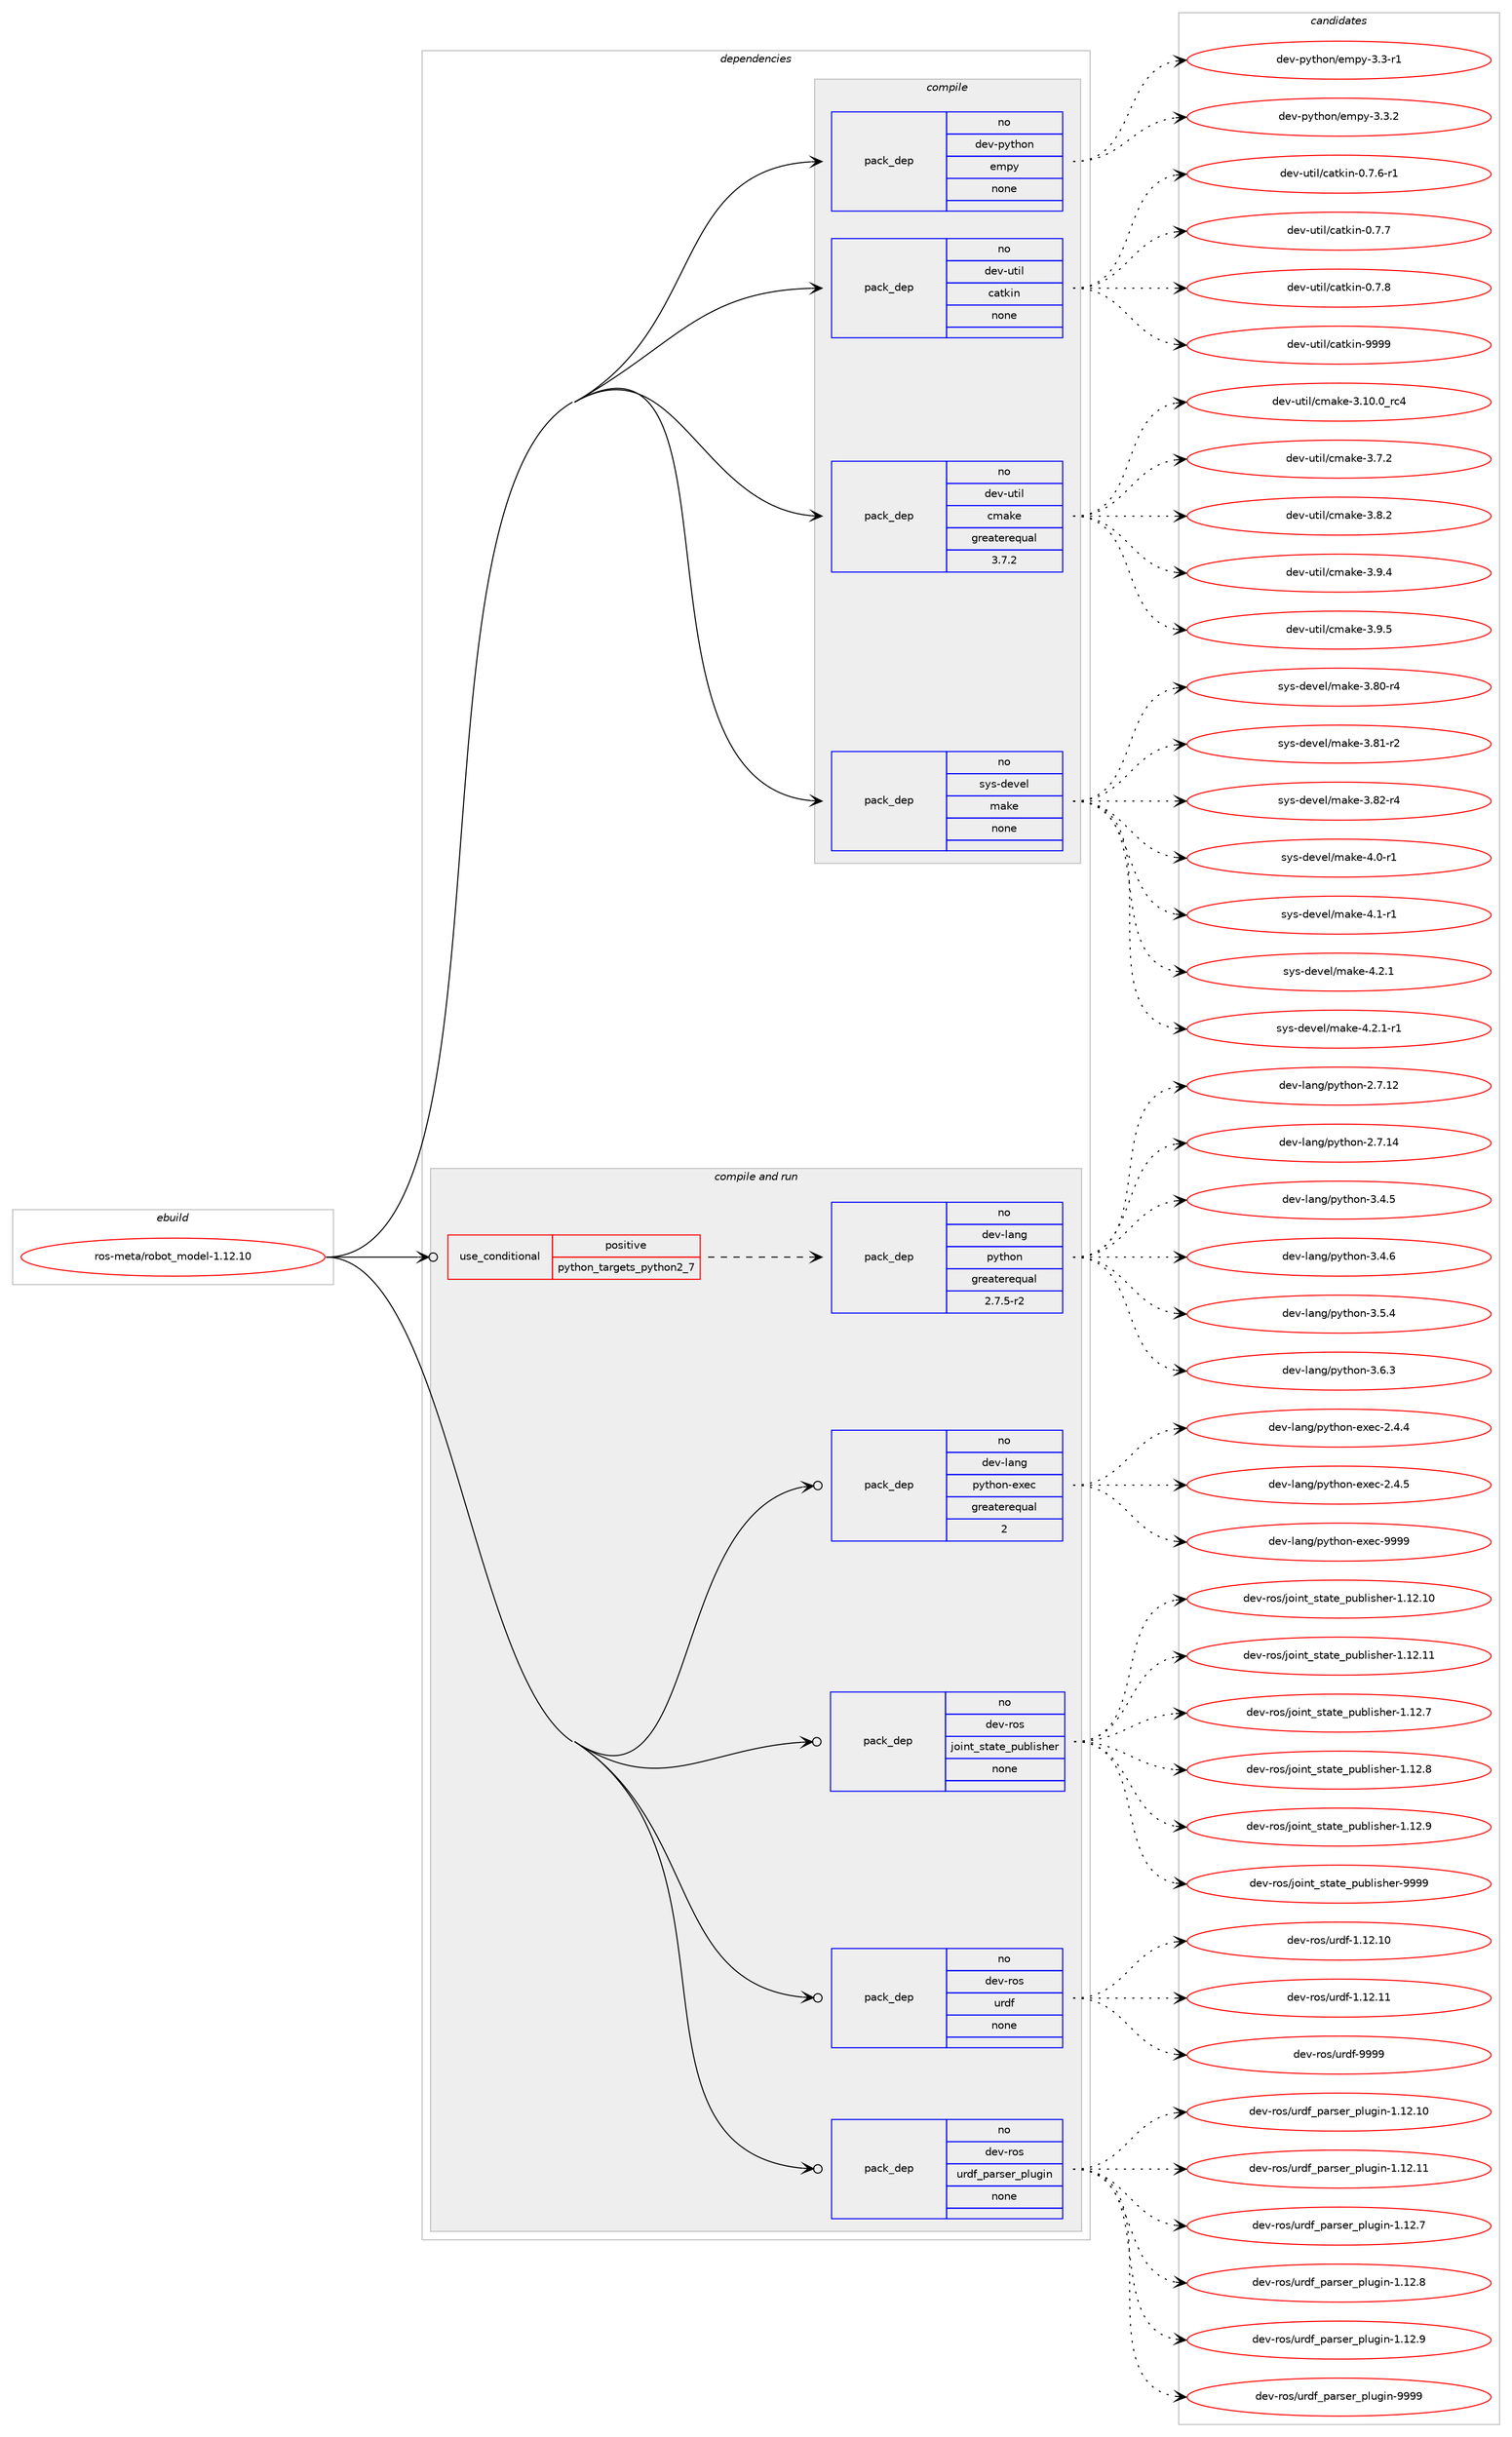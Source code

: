 digraph prolog {

# *************
# Graph options
# *************

newrank=true;
concentrate=true;
compound=true;
graph [rankdir=LR,fontname=Helvetica,fontsize=10,ranksep=1.5];#, ranksep=2.5, nodesep=0.2];
edge  [arrowhead=vee];
node  [fontname=Helvetica,fontsize=10];

# **********
# The ebuild
# **********

subgraph cluster_leftcol {
color=gray;
rank=same;
label=<<i>ebuild</i>>;
id [label="ros-meta/robot_model-1.12.10", color=red, width=4, href="../ros-meta/robot_model-1.12.10.svg"];
}

# ****************
# The dependencies
# ****************

subgraph cluster_midcol {
color=gray;
label=<<i>dependencies</i>>;
subgraph cluster_compile {
fillcolor="#eeeeee";
style=filled;
label=<<i>compile</i>>;
subgraph pack325605 {
dependency442291 [label=<<TABLE BORDER="0" CELLBORDER="1" CELLSPACING="0" CELLPADDING="4" WIDTH="220"><TR><TD ROWSPAN="6" CELLPADDING="30">pack_dep</TD></TR><TR><TD WIDTH="110">no</TD></TR><TR><TD>dev-python</TD></TR><TR><TD>empy</TD></TR><TR><TD>none</TD></TR><TR><TD></TD></TR></TABLE>>, shape=none, color=blue];
}
id:e -> dependency442291:w [weight=20,style="solid",arrowhead="vee"];
subgraph pack325606 {
dependency442292 [label=<<TABLE BORDER="0" CELLBORDER="1" CELLSPACING="0" CELLPADDING="4" WIDTH="220"><TR><TD ROWSPAN="6" CELLPADDING="30">pack_dep</TD></TR><TR><TD WIDTH="110">no</TD></TR><TR><TD>dev-util</TD></TR><TR><TD>catkin</TD></TR><TR><TD>none</TD></TR><TR><TD></TD></TR></TABLE>>, shape=none, color=blue];
}
id:e -> dependency442292:w [weight=20,style="solid",arrowhead="vee"];
subgraph pack325607 {
dependency442293 [label=<<TABLE BORDER="0" CELLBORDER="1" CELLSPACING="0" CELLPADDING="4" WIDTH="220"><TR><TD ROWSPAN="6" CELLPADDING="30">pack_dep</TD></TR><TR><TD WIDTH="110">no</TD></TR><TR><TD>dev-util</TD></TR><TR><TD>cmake</TD></TR><TR><TD>greaterequal</TD></TR><TR><TD>3.7.2</TD></TR></TABLE>>, shape=none, color=blue];
}
id:e -> dependency442293:w [weight=20,style="solid",arrowhead="vee"];
subgraph pack325608 {
dependency442294 [label=<<TABLE BORDER="0" CELLBORDER="1" CELLSPACING="0" CELLPADDING="4" WIDTH="220"><TR><TD ROWSPAN="6" CELLPADDING="30">pack_dep</TD></TR><TR><TD WIDTH="110">no</TD></TR><TR><TD>sys-devel</TD></TR><TR><TD>make</TD></TR><TR><TD>none</TD></TR><TR><TD></TD></TR></TABLE>>, shape=none, color=blue];
}
id:e -> dependency442294:w [weight=20,style="solid",arrowhead="vee"];
}
subgraph cluster_compileandrun {
fillcolor="#eeeeee";
style=filled;
label=<<i>compile and run</i>>;
subgraph cond109037 {
dependency442295 [label=<<TABLE BORDER="0" CELLBORDER="1" CELLSPACING="0" CELLPADDING="4"><TR><TD ROWSPAN="3" CELLPADDING="10">use_conditional</TD></TR><TR><TD>positive</TD></TR><TR><TD>python_targets_python2_7</TD></TR></TABLE>>, shape=none, color=red];
subgraph pack325609 {
dependency442296 [label=<<TABLE BORDER="0" CELLBORDER="1" CELLSPACING="0" CELLPADDING="4" WIDTH="220"><TR><TD ROWSPAN="6" CELLPADDING="30">pack_dep</TD></TR><TR><TD WIDTH="110">no</TD></TR><TR><TD>dev-lang</TD></TR><TR><TD>python</TD></TR><TR><TD>greaterequal</TD></TR><TR><TD>2.7.5-r2</TD></TR></TABLE>>, shape=none, color=blue];
}
dependency442295:e -> dependency442296:w [weight=20,style="dashed",arrowhead="vee"];
}
id:e -> dependency442295:w [weight=20,style="solid",arrowhead="odotvee"];
subgraph pack325610 {
dependency442297 [label=<<TABLE BORDER="0" CELLBORDER="1" CELLSPACING="0" CELLPADDING="4" WIDTH="220"><TR><TD ROWSPAN="6" CELLPADDING="30">pack_dep</TD></TR><TR><TD WIDTH="110">no</TD></TR><TR><TD>dev-lang</TD></TR><TR><TD>python-exec</TD></TR><TR><TD>greaterequal</TD></TR><TR><TD>2</TD></TR></TABLE>>, shape=none, color=blue];
}
id:e -> dependency442297:w [weight=20,style="solid",arrowhead="odotvee"];
subgraph pack325611 {
dependency442298 [label=<<TABLE BORDER="0" CELLBORDER="1" CELLSPACING="0" CELLPADDING="4" WIDTH="220"><TR><TD ROWSPAN="6" CELLPADDING="30">pack_dep</TD></TR><TR><TD WIDTH="110">no</TD></TR><TR><TD>dev-ros</TD></TR><TR><TD>joint_state_publisher</TD></TR><TR><TD>none</TD></TR><TR><TD></TD></TR></TABLE>>, shape=none, color=blue];
}
id:e -> dependency442298:w [weight=20,style="solid",arrowhead="odotvee"];
subgraph pack325612 {
dependency442299 [label=<<TABLE BORDER="0" CELLBORDER="1" CELLSPACING="0" CELLPADDING="4" WIDTH="220"><TR><TD ROWSPAN="6" CELLPADDING="30">pack_dep</TD></TR><TR><TD WIDTH="110">no</TD></TR><TR><TD>dev-ros</TD></TR><TR><TD>urdf</TD></TR><TR><TD>none</TD></TR><TR><TD></TD></TR></TABLE>>, shape=none, color=blue];
}
id:e -> dependency442299:w [weight=20,style="solid",arrowhead="odotvee"];
subgraph pack325613 {
dependency442300 [label=<<TABLE BORDER="0" CELLBORDER="1" CELLSPACING="0" CELLPADDING="4" WIDTH="220"><TR><TD ROWSPAN="6" CELLPADDING="30">pack_dep</TD></TR><TR><TD WIDTH="110">no</TD></TR><TR><TD>dev-ros</TD></TR><TR><TD>urdf_parser_plugin</TD></TR><TR><TD>none</TD></TR><TR><TD></TD></TR></TABLE>>, shape=none, color=blue];
}
id:e -> dependency442300:w [weight=20,style="solid",arrowhead="odotvee"];
}
subgraph cluster_run {
fillcolor="#eeeeee";
style=filled;
label=<<i>run</i>>;
}
}

# **************
# The candidates
# **************

subgraph cluster_choices {
rank=same;
color=gray;
label=<<i>candidates</i>>;

subgraph choice325605 {
color=black;
nodesep=1;
choice1001011184511212111610411111047101109112121455146514511449 [label="dev-python/empy-3.3-r1", color=red, width=4,href="../dev-python/empy-3.3-r1.svg"];
choice1001011184511212111610411111047101109112121455146514650 [label="dev-python/empy-3.3.2", color=red, width=4,href="../dev-python/empy-3.3.2.svg"];
dependency442291:e -> choice1001011184511212111610411111047101109112121455146514511449:w [style=dotted,weight="100"];
dependency442291:e -> choice1001011184511212111610411111047101109112121455146514650:w [style=dotted,weight="100"];
}
subgraph choice325606 {
color=black;
nodesep=1;
choice100101118451171161051084799971161071051104548465546544511449 [label="dev-util/catkin-0.7.6-r1", color=red, width=4,href="../dev-util/catkin-0.7.6-r1.svg"];
choice10010111845117116105108479997116107105110454846554655 [label="dev-util/catkin-0.7.7", color=red, width=4,href="../dev-util/catkin-0.7.7.svg"];
choice10010111845117116105108479997116107105110454846554656 [label="dev-util/catkin-0.7.8", color=red, width=4,href="../dev-util/catkin-0.7.8.svg"];
choice100101118451171161051084799971161071051104557575757 [label="dev-util/catkin-9999", color=red, width=4,href="../dev-util/catkin-9999.svg"];
dependency442292:e -> choice100101118451171161051084799971161071051104548465546544511449:w [style=dotted,weight="100"];
dependency442292:e -> choice10010111845117116105108479997116107105110454846554655:w [style=dotted,weight="100"];
dependency442292:e -> choice10010111845117116105108479997116107105110454846554656:w [style=dotted,weight="100"];
dependency442292:e -> choice100101118451171161051084799971161071051104557575757:w [style=dotted,weight="100"];
}
subgraph choice325607 {
color=black;
nodesep=1;
choice1001011184511711610510847991099710710145514649484648951149952 [label="dev-util/cmake-3.10.0_rc4", color=red, width=4,href="../dev-util/cmake-3.10.0_rc4.svg"];
choice10010111845117116105108479910997107101455146554650 [label="dev-util/cmake-3.7.2", color=red, width=4,href="../dev-util/cmake-3.7.2.svg"];
choice10010111845117116105108479910997107101455146564650 [label="dev-util/cmake-3.8.2", color=red, width=4,href="../dev-util/cmake-3.8.2.svg"];
choice10010111845117116105108479910997107101455146574652 [label="dev-util/cmake-3.9.4", color=red, width=4,href="../dev-util/cmake-3.9.4.svg"];
choice10010111845117116105108479910997107101455146574653 [label="dev-util/cmake-3.9.5", color=red, width=4,href="../dev-util/cmake-3.9.5.svg"];
dependency442293:e -> choice1001011184511711610510847991099710710145514649484648951149952:w [style=dotted,weight="100"];
dependency442293:e -> choice10010111845117116105108479910997107101455146554650:w [style=dotted,weight="100"];
dependency442293:e -> choice10010111845117116105108479910997107101455146564650:w [style=dotted,weight="100"];
dependency442293:e -> choice10010111845117116105108479910997107101455146574652:w [style=dotted,weight="100"];
dependency442293:e -> choice10010111845117116105108479910997107101455146574653:w [style=dotted,weight="100"];
}
subgraph choice325608 {
color=black;
nodesep=1;
choice11512111545100101118101108471099710710145514656484511452 [label="sys-devel/make-3.80-r4", color=red, width=4,href="../sys-devel/make-3.80-r4.svg"];
choice11512111545100101118101108471099710710145514656494511450 [label="sys-devel/make-3.81-r2", color=red, width=4,href="../sys-devel/make-3.81-r2.svg"];
choice11512111545100101118101108471099710710145514656504511452 [label="sys-devel/make-3.82-r4", color=red, width=4,href="../sys-devel/make-3.82-r4.svg"];
choice115121115451001011181011084710997107101455246484511449 [label="sys-devel/make-4.0-r1", color=red, width=4,href="../sys-devel/make-4.0-r1.svg"];
choice115121115451001011181011084710997107101455246494511449 [label="sys-devel/make-4.1-r1", color=red, width=4,href="../sys-devel/make-4.1-r1.svg"];
choice115121115451001011181011084710997107101455246504649 [label="sys-devel/make-4.2.1", color=red, width=4,href="../sys-devel/make-4.2.1.svg"];
choice1151211154510010111810110847109971071014552465046494511449 [label="sys-devel/make-4.2.1-r1", color=red, width=4,href="../sys-devel/make-4.2.1-r1.svg"];
dependency442294:e -> choice11512111545100101118101108471099710710145514656484511452:w [style=dotted,weight="100"];
dependency442294:e -> choice11512111545100101118101108471099710710145514656494511450:w [style=dotted,weight="100"];
dependency442294:e -> choice11512111545100101118101108471099710710145514656504511452:w [style=dotted,weight="100"];
dependency442294:e -> choice115121115451001011181011084710997107101455246484511449:w [style=dotted,weight="100"];
dependency442294:e -> choice115121115451001011181011084710997107101455246494511449:w [style=dotted,weight="100"];
dependency442294:e -> choice115121115451001011181011084710997107101455246504649:w [style=dotted,weight="100"];
dependency442294:e -> choice1151211154510010111810110847109971071014552465046494511449:w [style=dotted,weight="100"];
}
subgraph choice325609 {
color=black;
nodesep=1;
choice10010111845108971101034711212111610411111045504655464950 [label="dev-lang/python-2.7.12", color=red, width=4,href="../dev-lang/python-2.7.12.svg"];
choice10010111845108971101034711212111610411111045504655464952 [label="dev-lang/python-2.7.14", color=red, width=4,href="../dev-lang/python-2.7.14.svg"];
choice100101118451089711010347112121116104111110455146524653 [label="dev-lang/python-3.4.5", color=red, width=4,href="../dev-lang/python-3.4.5.svg"];
choice100101118451089711010347112121116104111110455146524654 [label="dev-lang/python-3.4.6", color=red, width=4,href="../dev-lang/python-3.4.6.svg"];
choice100101118451089711010347112121116104111110455146534652 [label="dev-lang/python-3.5.4", color=red, width=4,href="../dev-lang/python-3.5.4.svg"];
choice100101118451089711010347112121116104111110455146544651 [label="dev-lang/python-3.6.3", color=red, width=4,href="../dev-lang/python-3.6.3.svg"];
dependency442296:e -> choice10010111845108971101034711212111610411111045504655464950:w [style=dotted,weight="100"];
dependency442296:e -> choice10010111845108971101034711212111610411111045504655464952:w [style=dotted,weight="100"];
dependency442296:e -> choice100101118451089711010347112121116104111110455146524653:w [style=dotted,weight="100"];
dependency442296:e -> choice100101118451089711010347112121116104111110455146524654:w [style=dotted,weight="100"];
dependency442296:e -> choice100101118451089711010347112121116104111110455146534652:w [style=dotted,weight="100"];
dependency442296:e -> choice100101118451089711010347112121116104111110455146544651:w [style=dotted,weight="100"];
}
subgraph choice325610 {
color=black;
nodesep=1;
choice1001011184510897110103471121211161041111104510112010199455046524652 [label="dev-lang/python-exec-2.4.4", color=red, width=4,href="../dev-lang/python-exec-2.4.4.svg"];
choice1001011184510897110103471121211161041111104510112010199455046524653 [label="dev-lang/python-exec-2.4.5", color=red, width=4,href="../dev-lang/python-exec-2.4.5.svg"];
choice10010111845108971101034711212111610411111045101120101994557575757 [label="dev-lang/python-exec-9999", color=red, width=4,href="../dev-lang/python-exec-9999.svg"];
dependency442297:e -> choice1001011184510897110103471121211161041111104510112010199455046524652:w [style=dotted,weight="100"];
dependency442297:e -> choice1001011184510897110103471121211161041111104510112010199455046524653:w [style=dotted,weight="100"];
dependency442297:e -> choice10010111845108971101034711212111610411111045101120101994557575757:w [style=dotted,weight="100"];
}
subgraph choice325611 {
color=black;
nodesep=1;
choice1001011184511411111547106111105110116951151169711610195112117981081051151041011144549464950464948 [label="dev-ros/joint_state_publisher-1.12.10", color=red, width=4,href="../dev-ros/joint_state_publisher-1.12.10.svg"];
choice1001011184511411111547106111105110116951151169711610195112117981081051151041011144549464950464949 [label="dev-ros/joint_state_publisher-1.12.11", color=red, width=4,href="../dev-ros/joint_state_publisher-1.12.11.svg"];
choice10010111845114111115471061111051101169511511697116101951121179810810511510410111445494649504655 [label="dev-ros/joint_state_publisher-1.12.7", color=red, width=4,href="../dev-ros/joint_state_publisher-1.12.7.svg"];
choice10010111845114111115471061111051101169511511697116101951121179810810511510410111445494649504656 [label="dev-ros/joint_state_publisher-1.12.8", color=red, width=4,href="../dev-ros/joint_state_publisher-1.12.8.svg"];
choice10010111845114111115471061111051101169511511697116101951121179810810511510410111445494649504657 [label="dev-ros/joint_state_publisher-1.12.9", color=red, width=4,href="../dev-ros/joint_state_publisher-1.12.9.svg"];
choice1001011184511411111547106111105110116951151169711610195112117981081051151041011144557575757 [label="dev-ros/joint_state_publisher-9999", color=red, width=4,href="../dev-ros/joint_state_publisher-9999.svg"];
dependency442298:e -> choice1001011184511411111547106111105110116951151169711610195112117981081051151041011144549464950464948:w [style=dotted,weight="100"];
dependency442298:e -> choice1001011184511411111547106111105110116951151169711610195112117981081051151041011144549464950464949:w [style=dotted,weight="100"];
dependency442298:e -> choice10010111845114111115471061111051101169511511697116101951121179810810511510410111445494649504655:w [style=dotted,weight="100"];
dependency442298:e -> choice10010111845114111115471061111051101169511511697116101951121179810810511510410111445494649504656:w [style=dotted,weight="100"];
dependency442298:e -> choice10010111845114111115471061111051101169511511697116101951121179810810511510410111445494649504657:w [style=dotted,weight="100"];
dependency442298:e -> choice1001011184511411111547106111105110116951151169711610195112117981081051151041011144557575757:w [style=dotted,weight="100"];
}
subgraph choice325612 {
color=black;
nodesep=1;
choice10010111845114111115471171141001024549464950464948 [label="dev-ros/urdf-1.12.10", color=red, width=4,href="../dev-ros/urdf-1.12.10.svg"];
choice10010111845114111115471171141001024549464950464949 [label="dev-ros/urdf-1.12.11", color=red, width=4,href="../dev-ros/urdf-1.12.11.svg"];
choice10010111845114111115471171141001024557575757 [label="dev-ros/urdf-9999", color=red, width=4,href="../dev-ros/urdf-9999.svg"];
dependency442299:e -> choice10010111845114111115471171141001024549464950464948:w [style=dotted,weight="100"];
dependency442299:e -> choice10010111845114111115471171141001024549464950464949:w [style=dotted,weight="100"];
dependency442299:e -> choice10010111845114111115471171141001024557575757:w [style=dotted,weight="100"];
}
subgraph choice325613 {
color=black;
nodesep=1;
choice10010111845114111115471171141001029511297114115101114951121081171031051104549464950464948 [label="dev-ros/urdf_parser_plugin-1.12.10", color=red, width=4,href="../dev-ros/urdf_parser_plugin-1.12.10.svg"];
choice10010111845114111115471171141001029511297114115101114951121081171031051104549464950464949 [label="dev-ros/urdf_parser_plugin-1.12.11", color=red, width=4,href="../dev-ros/urdf_parser_plugin-1.12.11.svg"];
choice100101118451141111154711711410010295112971141151011149511210811710310511045494649504655 [label="dev-ros/urdf_parser_plugin-1.12.7", color=red, width=4,href="../dev-ros/urdf_parser_plugin-1.12.7.svg"];
choice100101118451141111154711711410010295112971141151011149511210811710310511045494649504656 [label="dev-ros/urdf_parser_plugin-1.12.8", color=red, width=4,href="../dev-ros/urdf_parser_plugin-1.12.8.svg"];
choice100101118451141111154711711410010295112971141151011149511210811710310511045494649504657 [label="dev-ros/urdf_parser_plugin-1.12.9", color=red, width=4,href="../dev-ros/urdf_parser_plugin-1.12.9.svg"];
choice10010111845114111115471171141001029511297114115101114951121081171031051104557575757 [label="dev-ros/urdf_parser_plugin-9999", color=red, width=4,href="../dev-ros/urdf_parser_plugin-9999.svg"];
dependency442300:e -> choice10010111845114111115471171141001029511297114115101114951121081171031051104549464950464948:w [style=dotted,weight="100"];
dependency442300:e -> choice10010111845114111115471171141001029511297114115101114951121081171031051104549464950464949:w [style=dotted,weight="100"];
dependency442300:e -> choice100101118451141111154711711410010295112971141151011149511210811710310511045494649504655:w [style=dotted,weight="100"];
dependency442300:e -> choice100101118451141111154711711410010295112971141151011149511210811710310511045494649504656:w [style=dotted,weight="100"];
dependency442300:e -> choice100101118451141111154711711410010295112971141151011149511210811710310511045494649504657:w [style=dotted,weight="100"];
dependency442300:e -> choice10010111845114111115471171141001029511297114115101114951121081171031051104557575757:w [style=dotted,weight="100"];
}
}

}
